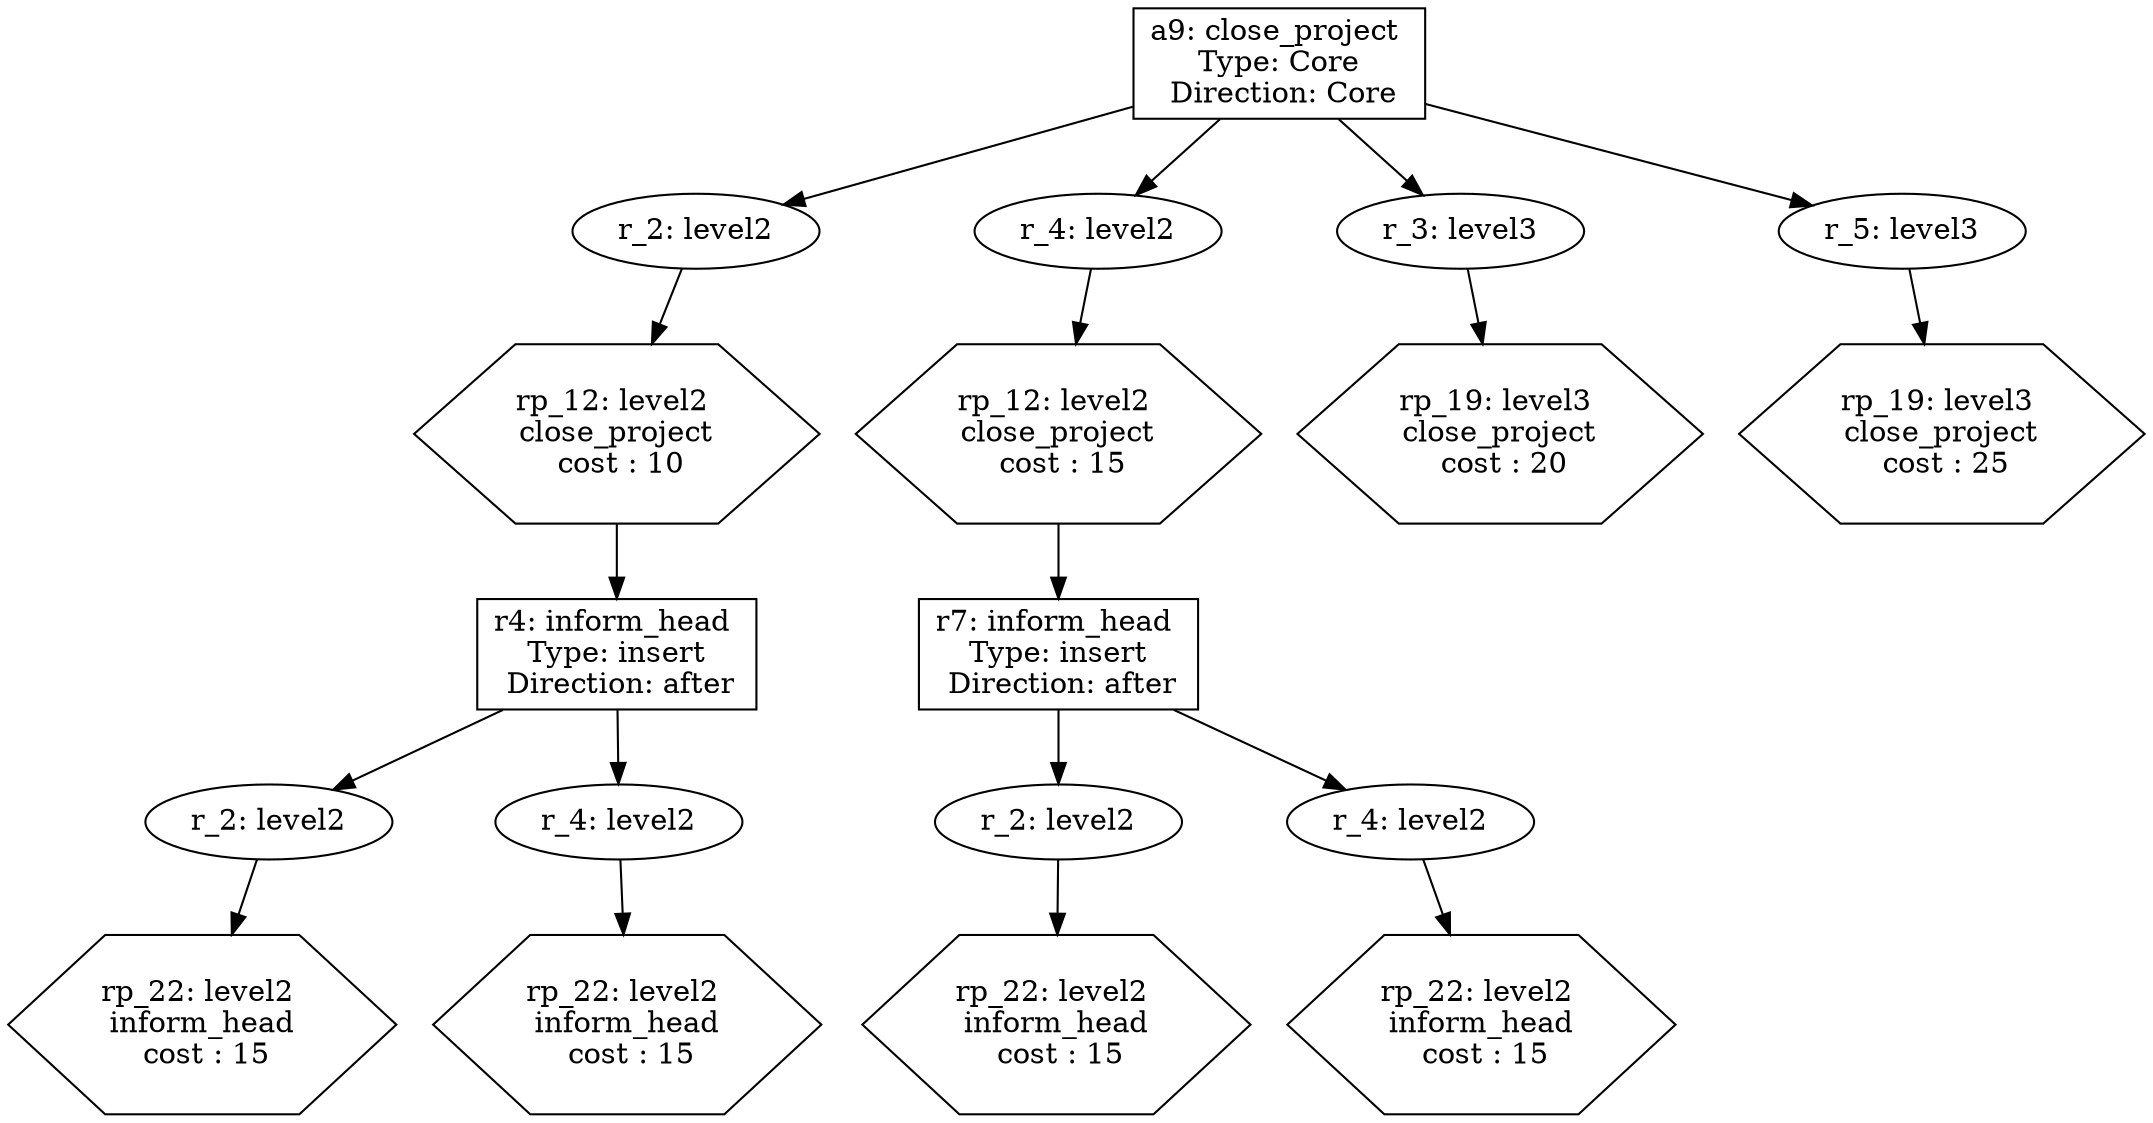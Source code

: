digraph CallTree {
	"4912c7f4-c8de-11ee-ab3a-04cf4b795879" [label = "a9: close_project 
 Type: Core 
 Direction: Core" shape=rectangle]	; 
	"4912eb44-c8de-11ee-ab3a-04cf4b795879" [label = "r_2: level2"]	; 
 	"4912c7f4-c8de-11ee-ab3a-04cf4b795879" -> "4912eb44-c8de-11ee-ab3a-04cf4b795879"	 ;
	"4912f300-c8de-11ee-ab3a-04cf4b795879" [label = "rp_12: level2 
 close_project 
 cost : 10" shape=polygon sides=6]	; 
	"4912eb44-c8de-11ee-ab3a-04cf4b795879" -> "4912f300-c8de-11ee-ab3a-04cf4b795879"	 ;
	"4912f95e-c8de-11ee-ab3a-04cf4b795879" [label = "r4: inform_head 
 Type: insert 
 Direction: after" shape=rectangle]	; 
	"4912f300-c8de-11ee-ab3a-04cf4b795879" -> "4912f95e-c8de-11ee-ab3a-04cf4b795879"	 ;
	"491304d0-c8de-11ee-ab3a-04cf4b795879" [label = "r_2: level2"]	; 
 	"4912f95e-c8de-11ee-ab3a-04cf4b795879" -> "491304d0-c8de-11ee-ab3a-04cf4b795879"	 ;
	"49130cdc-c8de-11ee-ab3a-04cf4b795879" [label = "rp_22: level2 
 inform_head 
 cost : 15" shape=polygon sides=6]	; 
	"491304d0-c8de-11ee-ab3a-04cf4b795879" -> "49130cdc-c8de-11ee-ab3a-04cf4b795879"	 ;
	"491312f4-c8de-11ee-ab3a-04cf4b795879" [label = "r_4: level2"]	; 
 	"4912f95e-c8de-11ee-ab3a-04cf4b795879" -> "491312f4-c8de-11ee-ab3a-04cf4b795879"	 ;
	"491319ac-c8de-11ee-ab3a-04cf4b795879" [label = "rp_22: level2 
 inform_head 
 cost : 15" shape=polygon sides=6]	; 
	"491312f4-c8de-11ee-ab3a-04cf4b795879" -> "491319ac-c8de-11ee-ab3a-04cf4b795879"	 ;
	"49131f6a-c8de-11ee-ab3a-04cf4b795879" [label = "r_4: level2"]	; 
 	"4912c7f4-c8de-11ee-ab3a-04cf4b795879" -> "49131f6a-c8de-11ee-ab3a-04cf4b795879"	 ;
	"4913269a-c8de-11ee-ab3a-04cf4b795879" [label = "rp_12: level2 
 close_project 
 cost : 15" shape=polygon sides=6]	; 
	"49131f6a-c8de-11ee-ab3a-04cf4b795879" -> "4913269a-c8de-11ee-ab3a-04cf4b795879"	 ;
	"49132e4c-c8de-11ee-ab3a-04cf4b795879" [label = "r7: inform_head 
 Type: insert 
 Direction: after" shape=rectangle]	; 
	"4913269a-c8de-11ee-ab3a-04cf4b795879" -> "49132e4c-c8de-11ee-ab3a-04cf4b795879"	 ;
	"49133928-c8de-11ee-ab3a-04cf4b795879" [label = "r_2: level2"]	; 
 	"49132e4c-c8de-11ee-ab3a-04cf4b795879" -> "49133928-c8de-11ee-ab3a-04cf4b795879"	 ;
	"4913418e-c8de-11ee-ab3a-04cf4b795879" [label = "rp_22: level2 
 inform_head 
 cost : 15" shape=polygon sides=6]	; 
	"49133928-c8de-11ee-ab3a-04cf4b795879" -> "4913418e-c8de-11ee-ab3a-04cf4b795879"	 ;
	"4913477e-c8de-11ee-ab3a-04cf4b795879" [label = "r_4: level2"]	; 
 	"49132e4c-c8de-11ee-ab3a-04cf4b795879" -> "4913477e-c8de-11ee-ab3a-04cf4b795879"	 ;
	"49134f30-c8de-11ee-ab3a-04cf4b795879" [label = "rp_22: level2 
 inform_head 
 cost : 15" shape=polygon sides=6]	; 
	"4913477e-c8de-11ee-ab3a-04cf4b795879" -> "49134f30-c8de-11ee-ab3a-04cf4b795879"	 ;
	"491355c0-c8de-11ee-ab3a-04cf4b795879" [label = "r_3: level3"]	; 
 	"4912c7f4-c8de-11ee-ab3a-04cf4b795879" -> "491355c0-c8de-11ee-ab3a-04cf4b795879"	 ;
	"49135cdc-c8de-11ee-ab3a-04cf4b795879" [label = "rp_19: level3 
 close_project 
 cost : 20" shape=polygon sides=6]	; 
	"491355c0-c8de-11ee-ab3a-04cf4b795879" -> "49135cdc-c8de-11ee-ab3a-04cf4b795879"	 ;
	"4913622c-c8de-11ee-ab3a-04cf4b795879" [label = "r_5: level3"]	; 
 	"4912c7f4-c8de-11ee-ab3a-04cf4b795879" -> "4913622c-c8de-11ee-ab3a-04cf4b795879"	 ;
	"49136894-c8de-11ee-ab3a-04cf4b795879" [label = "rp_19: level3 
 close_project 
 cost : 25" shape=polygon sides=6]	; 
	"4913622c-c8de-11ee-ab3a-04cf4b795879" -> "49136894-c8de-11ee-ab3a-04cf4b795879"	 ;
}
